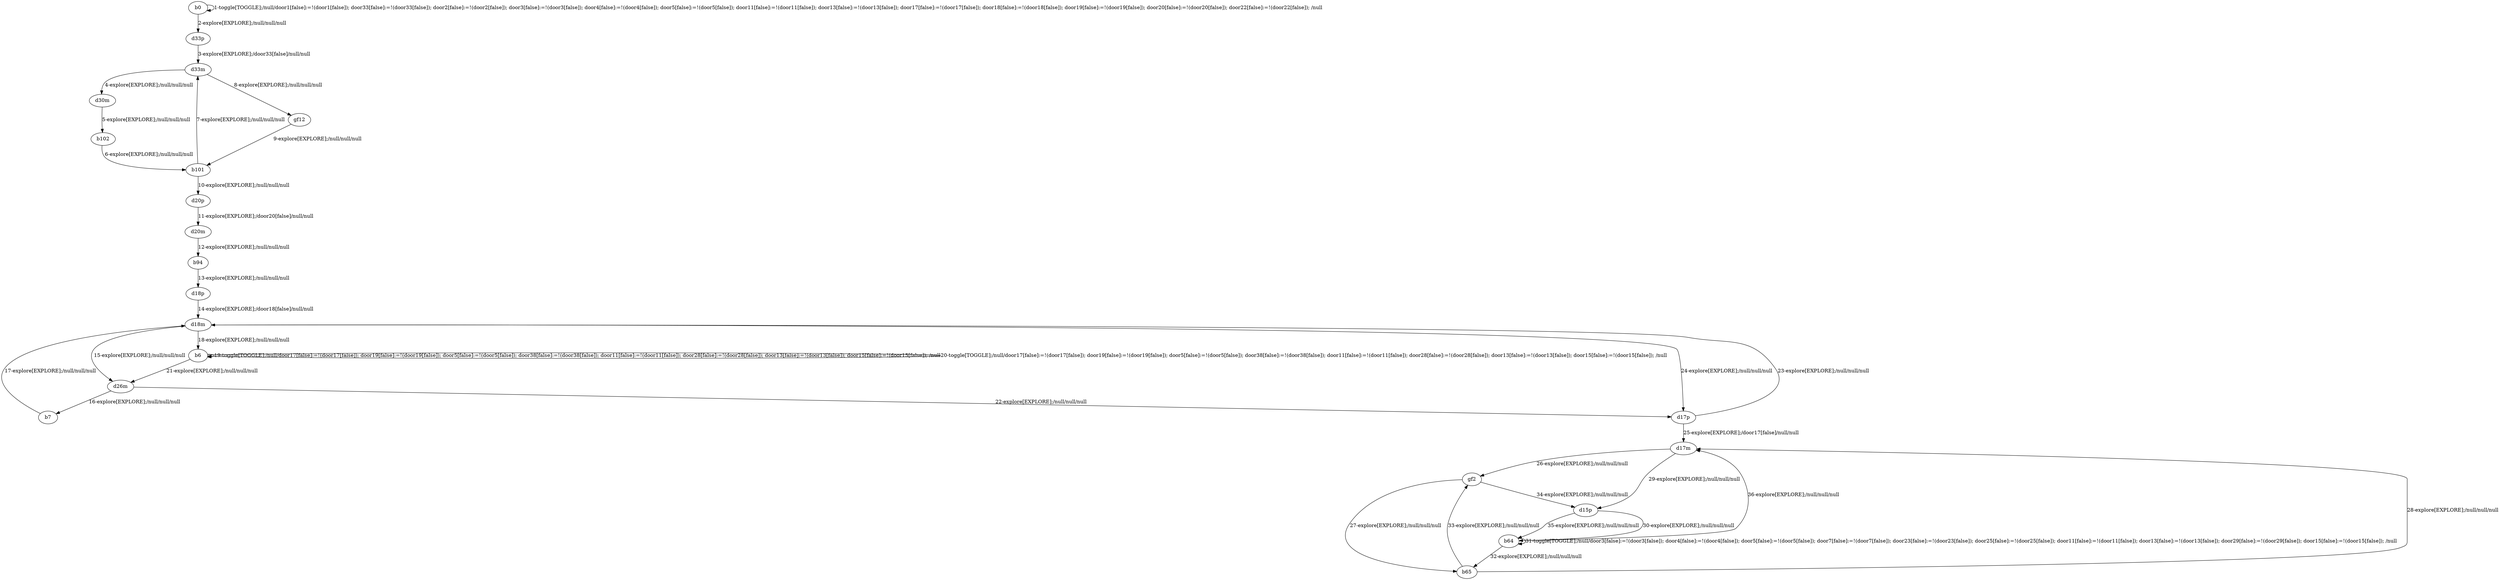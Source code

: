 # Total number of goals covered by this test: 1
# b64 --> d17m

digraph g {
"b0" -> "b0" [label = "1-toggle[TOGGLE];/null/door1[false]:=!(door1[false]); door33[false]:=!(door33[false]); door2[false]:=!(door2[false]); door3[false]:=!(door3[false]); door4[false]:=!(door4[false]); door5[false]:=!(door5[false]); door11[false]:=!(door11[false]); door13[false]:=!(door13[false]); door17[false]:=!(door17[false]); door18[false]:=!(door18[false]); door19[false]:=!(door19[false]); door20[false]:=!(door20[false]); door22[false]:=!(door22[false]); /null"];
"b0" -> "d33p" [label = "2-explore[EXPLORE];/null/null/null"];
"d33p" -> "d33m" [label = "3-explore[EXPLORE];/door33[false]/null/null"];
"d33m" -> "d30m" [label = "4-explore[EXPLORE];/null/null/null"];
"d30m" -> "b102" [label = "5-explore[EXPLORE];/null/null/null"];
"b102" -> "b101" [label = "6-explore[EXPLORE];/null/null/null"];
"b101" -> "d33m" [label = "7-explore[EXPLORE];/null/null/null"];
"d33m" -> "gf12" [label = "8-explore[EXPLORE];/null/null/null"];
"gf12" -> "b101" [label = "9-explore[EXPLORE];/null/null/null"];
"b101" -> "d20p" [label = "10-explore[EXPLORE];/null/null/null"];
"d20p" -> "d20m" [label = "11-explore[EXPLORE];/door20[false]/null/null"];
"d20m" -> "b94" [label = "12-explore[EXPLORE];/null/null/null"];
"b94" -> "d18p" [label = "13-explore[EXPLORE];/null/null/null"];
"d18p" -> "d18m" [label = "14-explore[EXPLORE];/door18[false]/null/null"];
"d18m" -> "d26m" [label = "15-explore[EXPLORE];/null/null/null"];
"d26m" -> "b7" [label = "16-explore[EXPLORE];/null/null/null"];
"b7" -> "d18m" [label = "17-explore[EXPLORE];/null/null/null"];
"d18m" -> "b6" [label = "18-explore[EXPLORE];/null/null/null"];
"b6" -> "b6" [label = "19-toggle[TOGGLE];/null/door17[false]:=!(door17[false]); door19[false]:=!(door19[false]); door5[false]:=!(door5[false]); door38[false]:=!(door38[false]); door11[false]:=!(door11[false]); door28[false]:=!(door28[false]); door13[false]:=!(door13[false]); door15[false]:=!(door15[false]); /null"];
"b6" -> "b6" [label = "20-toggle[TOGGLE];/null/door17[false]:=!(door17[false]); door19[false]:=!(door19[false]); door5[false]:=!(door5[false]); door38[false]:=!(door38[false]); door11[false]:=!(door11[false]); door28[false]:=!(door28[false]); door13[false]:=!(door13[false]); door15[false]:=!(door15[false]); /null"];
"b6" -> "d26m" [label = "21-explore[EXPLORE];/null/null/null"];
"d26m" -> "d17p" [label = "22-explore[EXPLORE];/null/null/null"];
"d17p" -> "d18m" [label = "23-explore[EXPLORE];/null/null/null"];
"d18m" -> "d17p" [label = "24-explore[EXPLORE];/null/null/null"];
"d17p" -> "d17m" [label = "25-explore[EXPLORE];/door17[false]/null/null"];
"d17m" -> "gf2" [label = "26-explore[EXPLORE];/null/null/null"];
"gf2" -> "b65" [label = "27-explore[EXPLORE];/null/null/null"];
"b65" -> "d17m" [label = "28-explore[EXPLORE];/null/null/null"];
"d17m" -> "d15p" [label = "29-explore[EXPLORE];/null/null/null"];
"d15p" -> "b64" [label = "30-explore[EXPLORE];/null/null/null"];
"b64" -> "b64" [label = "31-toggle[TOGGLE];/null/door3[false]:=!(door3[false]); door4[false]:=!(door4[false]); door5[false]:=!(door5[false]); door7[false]:=!(door7[false]); door23[false]:=!(door23[false]); door25[false]:=!(door25[false]); door11[false]:=!(door11[false]); door13[false]:=!(door13[false]); door29[false]:=!(door29[false]); door15[false]:=!(door15[false]); /null"];
"b64" -> "b65" [label = "32-explore[EXPLORE];/null/null/null"];
"b65" -> "gf2" [label = "33-explore[EXPLORE];/null/null/null"];
"gf2" -> "d15p" [label = "34-explore[EXPLORE];/null/null/null"];
"d15p" -> "b64" [label = "35-explore[EXPLORE];/null/null/null"];
"b64" -> "d17m" [label = "36-explore[EXPLORE];/null/null/null"];
}